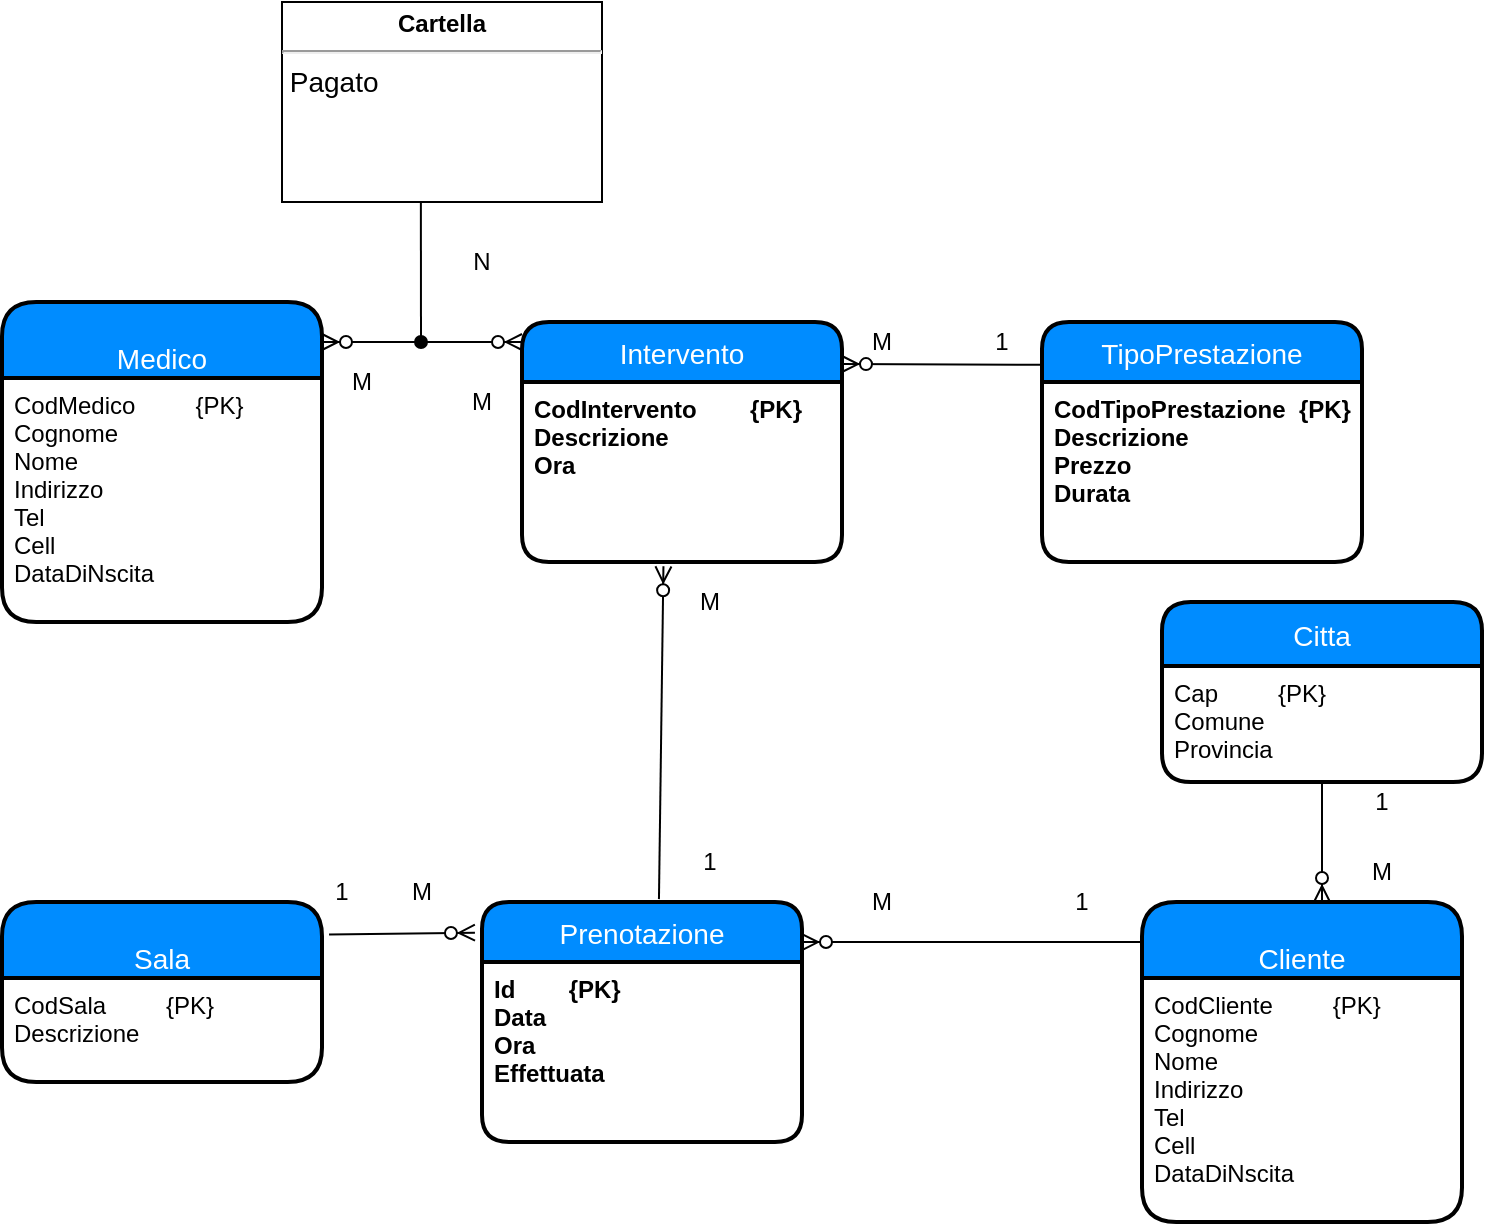 <mxfile version="18.0.3" type="github">
  <diagram id="L1j2D4mzBUiIxQzNPNXT" name="Page-1">
    <mxGraphModel dx="1038" dy="489" grid="1" gridSize="10" guides="1" tooltips="1" connect="1" arrows="1" fold="1" page="1" pageScale="1" pageWidth="827" pageHeight="1169" math="0" shadow="0">
      <root>
        <mxCell id="0" />
        <mxCell id="1" parent="0" />
        <mxCell id="G56ryyFdqMxWQ_o4h2ej-4" value="Intervento" style="swimlane;childLayout=stackLayout;horizontal=1;startSize=30;horizontalStack=0;fillColor=#008cff;fontColor=#FFFFFF;rounded=1;fontSize=14;fontStyle=0;strokeWidth=2;resizeParent=0;resizeLast=1;shadow=0;dashed=0;align=center;" parent="1" vertex="1">
          <mxGeometry x="300" y="310" width="160" height="120" as="geometry" />
        </mxCell>
        <mxCell id="G56ryyFdqMxWQ_o4h2ej-5" value="CodIntervento        {PK}&#xa;Descrizione&#xa;Ora" style="align=left;strokeColor=none;fillColor=none;spacingLeft=4;fontSize=12;verticalAlign=top;resizable=0;rotatable=0;part=1;fontStyle=1" parent="G56ryyFdqMxWQ_o4h2ej-4" vertex="1">
          <mxGeometry y="30" width="160" height="90" as="geometry" />
        </mxCell>
        <mxCell id="G56ryyFdqMxWQ_o4h2ej-6" value="&#xa;Cliente" style="swimlane;childLayout=stackLayout;horizontal=1;startSize=38;horizontalStack=0;fillColor=#008cff;fontColor=#FFFFFF;rounded=1;fontSize=14;fontStyle=0;strokeWidth=2;resizeParent=0;resizeLast=1;shadow=0;dashed=0;align=center;" parent="1" vertex="1">
          <mxGeometry x="610" y="600" width="160" height="160" as="geometry" />
        </mxCell>
        <mxCell id="G56ryyFdqMxWQ_o4h2ej-7" value="CodCliente         {PK}&#xa;Cognome&#xa;Nome&#xa;Indirizzo&#xa;Tel&#xa;Cell&#xa;DataDiNscita&#xa;&#xa;" style="align=left;strokeColor=none;fillColor=none;spacingLeft=4;fontSize=12;verticalAlign=top;resizable=0;rotatable=0;part=1;fontStyle=0" parent="G56ryyFdqMxWQ_o4h2ej-6" vertex="1">
          <mxGeometry y="38" width="160" height="122" as="geometry" />
        </mxCell>
        <mxCell id="G56ryyFdqMxWQ_o4h2ej-8" value="" style="edgeStyle=entityRelationEdgeStyle;fontSize=12;html=1;endArrow=ERzeroToMany;endFill=1;startArrow=ERzeroToMany;exitX=1;exitY=0.125;exitDx=0;exitDy=0;exitPerimeter=0;" parent="1" source="T7YAln1bSrvXzUfDDgCb-1" edge="1">
          <mxGeometry width="100" height="100" relative="1" as="geometry">
            <mxPoint x="180" y="320" as="sourcePoint" />
            <mxPoint x="300" y="320" as="targetPoint" />
          </mxGeometry>
        </mxCell>
        <mxCell id="G56ryyFdqMxWQ_o4h2ej-9" value="" style="endArrow=none;html=1;startArrow=oval;startFill=1;entryX=0.434;entryY=1;entryDx=0;entryDy=0;entryPerimeter=0;" parent="1" target="G56ryyFdqMxWQ_o4h2ej-18" edge="1">
          <mxGeometry width="50" height="50" relative="1" as="geometry">
            <mxPoint x="249.5" y="320" as="sourcePoint" />
            <mxPoint x="249.5" y="260" as="targetPoint" />
          </mxGeometry>
        </mxCell>
        <mxCell id="G56ryyFdqMxWQ_o4h2ej-10" value="Citta" style="swimlane;childLayout=stackLayout;horizontal=1;startSize=32;horizontalStack=0;fillColor=#008cff;fontColor=#FFFFFF;rounded=1;fontSize=14;fontStyle=0;strokeWidth=2;resizeParent=0;resizeLast=1;shadow=0;dashed=0;align=center;" parent="1" vertex="1">
          <mxGeometry x="620" y="450" width="160" height="90" as="geometry" />
        </mxCell>
        <mxCell id="G56ryyFdqMxWQ_o4h2ej-11" value="Cap         {PK}&#xa;Comune&#xa;Provincia" style="align=left;strokeColor=none;fillColor=none;spacingLeft=4;fontSize=12;verticalAlign=top;resizable=0;rotatable=0;part=1;fontStyle=0" parent="G56ryyFdqMxWQ_o4h2ej-10" vertex="1">
          <mxGeometry y="32" width="160" height="58" as="geometry" />
        </mxCell>
        <mxCell id="G56ryyFdqMxWQ_o4h2ej-12" value="" style="fontSize=12;html=1;endArrow=ERzeroToMany;rounded=1;endFill=1;startFill=1;elbow=vertical;entryX=0.681;entryY=0.008;entryDx=0;entryDy=0;entryPerimeter=0;" parent="1" edge="1">
          <mxGeometry width="100" height="100" relative="1" as="geometry">
            <mxPoint x="700" y="540" as="sourcePoint" />
            <mxPoint x="700" y="600" as="targetPoint" />
          </mxGeometry>
        </mxCell>
        <mxCell id="G56ryyFdqMxWQ_o4h2ej-18" value="&lt;p style=&quot;margin: 4px 0px 0px ; text-align: center&quot;&gt;&lt;b&gt;Cartella&lt;/b&gt;&lt;/p&gt;&lt;hr&gt;&lt;div style=&quot;font-size: 14px&quot;&gt;&amp;nbsp;Pagato&lt;/div&gt;&lt;div style=&quot;font-size: 14px&quot;&gt;&amp;nbsp;&lt;/div&gt;" style="verticalAlign=top;align=left;overflow=fill;fontSize=12;fontFamily=Helvetica;html=1;" parent="1" vertex="1">
          <mxGeometry x="180" y="150" width="160" height="100" as="geometry" />
        </mxCell>
        <mxCell id="G56ryyFdqMxWQ_o4h2ej-19" value="N" style="text;html=1;strokeColor=none;fillColor=none;align=center;verticalAlign=middle;whiteSpace=wrap;rounded=0;" parent="1" vertex="1">
          <mxGeometry x="270" y="270" width="20" height="20" as="geometry" />
        </mxCell>
        <mxCell id="G56ryyFdqMxWQ_o4h2ej-20" value="M" style="text;html=1;strokeColor=none;fillColor=none;align=center;verticalAlign=middle;whiteSpace=wrap;rounded=0;" parent="1" vertex="1">
          <mxGeometry x="270" y="340" width="20" height="20" as="geometry" />
        </mxCell>
        <mxCell id="G56ryyFdqMxWQ_o4h2ej-21" value="1" style="text;html=1;strokeColor=none;fillColor=none;align=center;verticalAlign=middle;whiteSpace=wrap;rounded=0;" parent="1" vertex="1">
          <mxGeometry x="720" y="540" width="20" height="20" as="geometry" />
        </mxCell>
        <mxCell id="G56ryyFdqMxWQ_o4h2ej-22" value="M" style="text;html=1;strokeColor=none;fillColor=none;align=center;verticalAlign=middle;whiteSpace=wrap;rounded=0;" parent="1" vertex="1">
          <mxGeometry x="720" y="575" width="20" height="20" as="geometry" />
        </mxCell>
        <mxCell id="T7YAln1bSrvXzUfDDgCb-1" value="&#xa;Medico" style="swimlane;childLayout=stackLayout;horizontal=1;startSize=38;horizontalStack=0;fillColor=#008cff;fontColor=#FFFFFF;rounded=1;fontSize=14;fontStyle=0;strokeWidth=2;resizeParent=0;resizeLast=1;shadow=0;dashed=0;align=center;" parent="1" vertex="1">
          <mxGeometry x="40" y="300" width="160" height="160" as="geometry" />
        </mxCell>
        <mxCell id="T7YAln1bSrvXzUfDDgCb-2" value="CodMedico         {PK}&#xa;Cognome&#xa;Nome&#xa;Indirizzo&#xa;Tel&#xa;Cell&#xa;DataDiNscita&#xa;&#xa;" style="align=left;strokeColor=none;fillColor=none;spacingLeft=4;fontSize=12;verticalAlign=top;resizable=0;rotatable=0;part=1;fontStyle=0" parent="T7YAln1bSrvXzUfDDgCb-1" vertex="1">
          <mxGeometry y="38" width="160" height="122" as="geometry" />
        </mxCell>
        <mxCell id="T7YAln1bSrvXzUfDDgCb-3" value="" style="fontSize=12;html=1;endArrow=ERzeroToMany;rounded=1;endFill=1;startFill=1;elbow=vertical;exitX=1.022;exitY=0.18;exitDx=0;exitDy=0;exitPerimeter=0;entryX=-0.022;entryY=0.128;entryDx=0;entryDy=0;entryPerimeter=0;" parent="1" source="P5sWvy1uf68khmVUnmsY-1" target="P5sWvy1uf68khmVUnmsY-7" edge="1">
          <mxGeometry width="100" height="100" relative="1" as="geometry">
            <mxPoint x="229" y="595" as="sourcePoint" />
            <mxPoint x="229" y="655" as="targetPoint" />
          </mxGeometry>
        </mxCell>
        <mxCell id="T7YAln1bSrvXzUfDDgCb-4" value="M" style="text;html=1;strokeColor=none;fillColor=none;align=center;verticalAlign=middle;whiteSpace=wrap;rounded=0;" parent="1" vertex="1">
          <mxGeometry x="210" y="330" width="20" height="20" as="geometry" />
        </mxCell>
        <mxCell id="P5sWvy1uf68khmVUnmsY-1" value="&#xa;Sala" style="swimlane;childLayout=stackLayout;horizontal=1;startSize=38;horizontalStack=0;fillColor=#008cff;fontColor=#FFFFFF;rounded=1;fontSize=14;fontStyle=0;strokeWidth=2;resizeParent=0;resizeLast=1;shadow=0;dashed=0;align=center;" parent="1" vertex="1">
          <mxGeometry x="40" y="600" width="160" height="90" as="geometry" />
        </mxCell>
        <mxCell id="P5sWvy1uf68khmVUnmsY-2" value="CodSala         {PK}&#xa;Descrizione&#xa;&#xa;" style="align=left;strokeColor=none;fillColor=none;spacingLeft=4;fontSize=12;verticalAlign=top;resizable=0;rotatable=0;part=1;fontStyle=0" parent="P5sWvy1uf68khmVUnmsY-1" vertex="1">
          <mxGeometry y="38" width="160" height="52" as="geometry" />
        </mxCell>
        <mxCell id="P5sWvy1uf68khmVUnmsY-3" value="" style="fontSize=12;html=1;endArrow=ERzeroToMany;rounded=1;endFill=1;startFill=1;elbow=vertical;exitX=0.553;exitY=-0.012;exitDx=0;exitDy=0;exitPerimeter=0;entryX=0.442;entryY=1.024;entryDx=0;entryDy=0;entryPerimeter=0;" parent="1" source="P5sWvy1uf68khmVUnmsY-7" target="G56ryyFdqMxWQ_o4h2ej-5" edge="1">
          <mxGeometry width="100" height="100" relative="1" as="geometry">
            <mxPoint x="370" y="590" as="sourcePoint" />
            <mxPoint x="320" y="480" as="targetPoint" />
          </mxGeometry>
        </mxCell>
        <mxCell id="P5sWvy1uf68khmVUnmsY-7" value="Prenotazione" style="swimlane;childLayout=stackLayout;horizontal=1;startSize=30;horizontalStack=0;fillColor=#008cff;fontColor=#FFFFFF;rounded=1;fontSize=14;fontStyle=0;strokeWidth=2;resizeParent=0;resizeLast=1;shadow=0;dashed=0;align=center;" parent="1" vertex="1">
          <mxGeometry x="280" y="600" width="160" height="120" as="geometry" />
        </mxCell>
        <mxCell id="P5sWvy1uf68khmVUnmsY-8" value="Id        {PK}&#xa;Data&#xa;Ora&#xa;Effettuata" style="align=left;strokeColor=none;fillColor=none;spacingLeft=4;fontSize=12;verticalAlign=top;resizable=0;rotatable=0;part=1;fontStyle=1" parent="P5sWvy1uf68khmVUnmsY-7" vertex="1">
          <mxGeometry y="30" width="160" height="90" as="geometry" />
        </mxCell>
        <mxCell id="P5sWvy1uf68khmVUnmsY-11" value="1" style="text;html=1;strokeColor=none;fillColor=none;align=center;verticalAlign=middle;whiteSpace=wrap;rounded=0;" parent="1" vertex="1">
          <mxGeometry x="200" y="585" width="20" height="20" as="geometry" />
        </mxCell>
        <mxCell id="P5sWvy1uf68khmVUnmsY-12" value="M" style="text;html=1;strokeColor=none;fillColor=none;align=center;verticalAlign=middle;whiteSpace=wrap;rounded=0;" parent="1" vertex="1">
          <mxGeometry x="240" y="585" width="20" height="20" as="geometry" />
        </mxCell>
        <mxCell id="P5sWvy1uf68khmVUnmsY-13" value="" style="fontSize=12;html=1;endArrow=ERzeroToMany;rounded=1;endFill=1;startFill=1;elbow=vertical;entryX=1;entryY=0.167;entryDx=0;entryDy=0;entryPerimeter=0;" parent="1" target="P5sWvy1uf68khmVUnmsY-7" edge="1">
          <mxGeometry width="100" height="100" relative="1" as="geometry">
            <mxPoint x="610" y="620" as="sourcePoint" />
            <mxPoint x="450" y="620" as="targetPoint" />
          </mxGeometry>
        </mxCell>
        <mxCell id="P5sWvy1uf68khmVUnmsY-14" value="1" style="text;html=1;strokeColor=none;fillColor=none;align=center;verticalAlign=middle;whiteSpace=wrap;rounded=0;" parent="1" vertex="1">
          <mxGeometry x="570" y="590" width="20" height="20" as="geometry" />
        </mxCell>
        <mxCell id="P5sWvy1uf68khmVUnmsY-15" value="M" style="text;html=1;strokeColor=none;fillColor=none;align=center;verticalAlign=middle;whiteSpace=wrap;rounded=0;" parent="1" vertex="1">
          <mxGeometry x="470" y="590" width="20" height="20" as="geometry" />
        </mxCell>
        <mxCell id="Z2EIlH-QpFUKDo44jXo1-1" value="M" style="text;html=1;strokeColor=none;fillColor=none;align=center;verticalAlign=middle;whiteSpace=wrap;rounded=0;" parent="1" vertex="1">
          <mxGeometry x="383.5" y="440" width="20" height="20" as="geometry" />
        </mxCell>
        <mxCell id="Z2EIlH-QpFUKDo44jXo1-2" value="1" style="text;html=1;strokeColor=none;fillColor=none;align=center;verticalAlign=middle;whiteSpace=wrap;rounded=0;" parent="1" vertex="1">
          <mxGeometry x="383.5" y="570" width="20" height="20" as="geometry" />
        </mxCell>
        <mxCell id="Z2EIlH-QpFUKDo44jXo1-3" value="TipoPrestazione" style="swimlane;childLayout=stackLayout;horizontal=1;startSize=30;horizontalStack=0;fillColor=#008cff;fontColor=#FFFFFF;rounded=1;fontSize=14;fontStyle=0;strokeWidth=2;resizeParent=0;resizeLast=1;shadow=0;dashed=0;align=center;" parent="1" vertex="1">
          <mxGeometry x="560" y="310" width="160" height="120" as="geometry" />
        </mxCell>
        <mxCell id="Z2EIlH-QpFUKDo44jXo1-4" value="CodTipoPrestazione  {PK}&#xa;Descrizione&#xa;Prezzo&#xa;Durata" style="align=left;strokeColor=none;fillColor=none;spacingLeft=4;fontSize=12;verticalAlign=top;resizable=0;rotatable=0;part=1;fontStyle=1" parent="Z2EIlH-QpFUKDo44jXo1-3" vertex="1">
          <mxGeometry y="30" width="160" height="90" as="geometry" />
        </mxCell>
        <mxCell id="Z2EIlH-QpFUKDo44jXo1-6" value="1" style="text;html=1;strokeColor=none;fillColor=none;align=center;verticalAlign=middle;whiteSpace=wrap;rounded=0;" parent="1" vertex="1">
          <mxGeometry x="530" y="310" width="20" height="20" as="geometry" />
        </mxCell>
        <mxCell id="Z2EIlH-QpFUKDo44jXo1-7" value="M" style="text;html=1;strokeColor=none;fillColor=none;align=center;verticalAlign=middle;whiteSpace=wrap;rounded=0;" parent="1" vertex="1">
          <mxGeometry x="470" y="310" width="20" height="20" as="geometry" />
        </mxCell>
        <mxCell id="Z2EIlH-QpFUKDo44jXo1-9" value="" style="fontSize=12;html=1;endArrow=ERzeroToMany;rounded=1;endFill=1;startFill=1;elbow=vertical;exitX=-0.003;exitY=0.178;exitDx=0;exitDy=0;exitPerimeter=0;" parent="1" source="Z2EIlH-QpFUKDo44jXo1-3" edge="1">
          <mxGeometry width="100" height="100" relative="1" as="geometry">
            <mxPoint x="510" y="380" as="sourcePoint" />
            <mxPoint x="460" y="331" as="targetPoint" />
            <Array as="points" />
          </mxGeometry>
        </mxCell>
      </root>
    </mxGraphModel>
  </diagram>
</mxfile>
